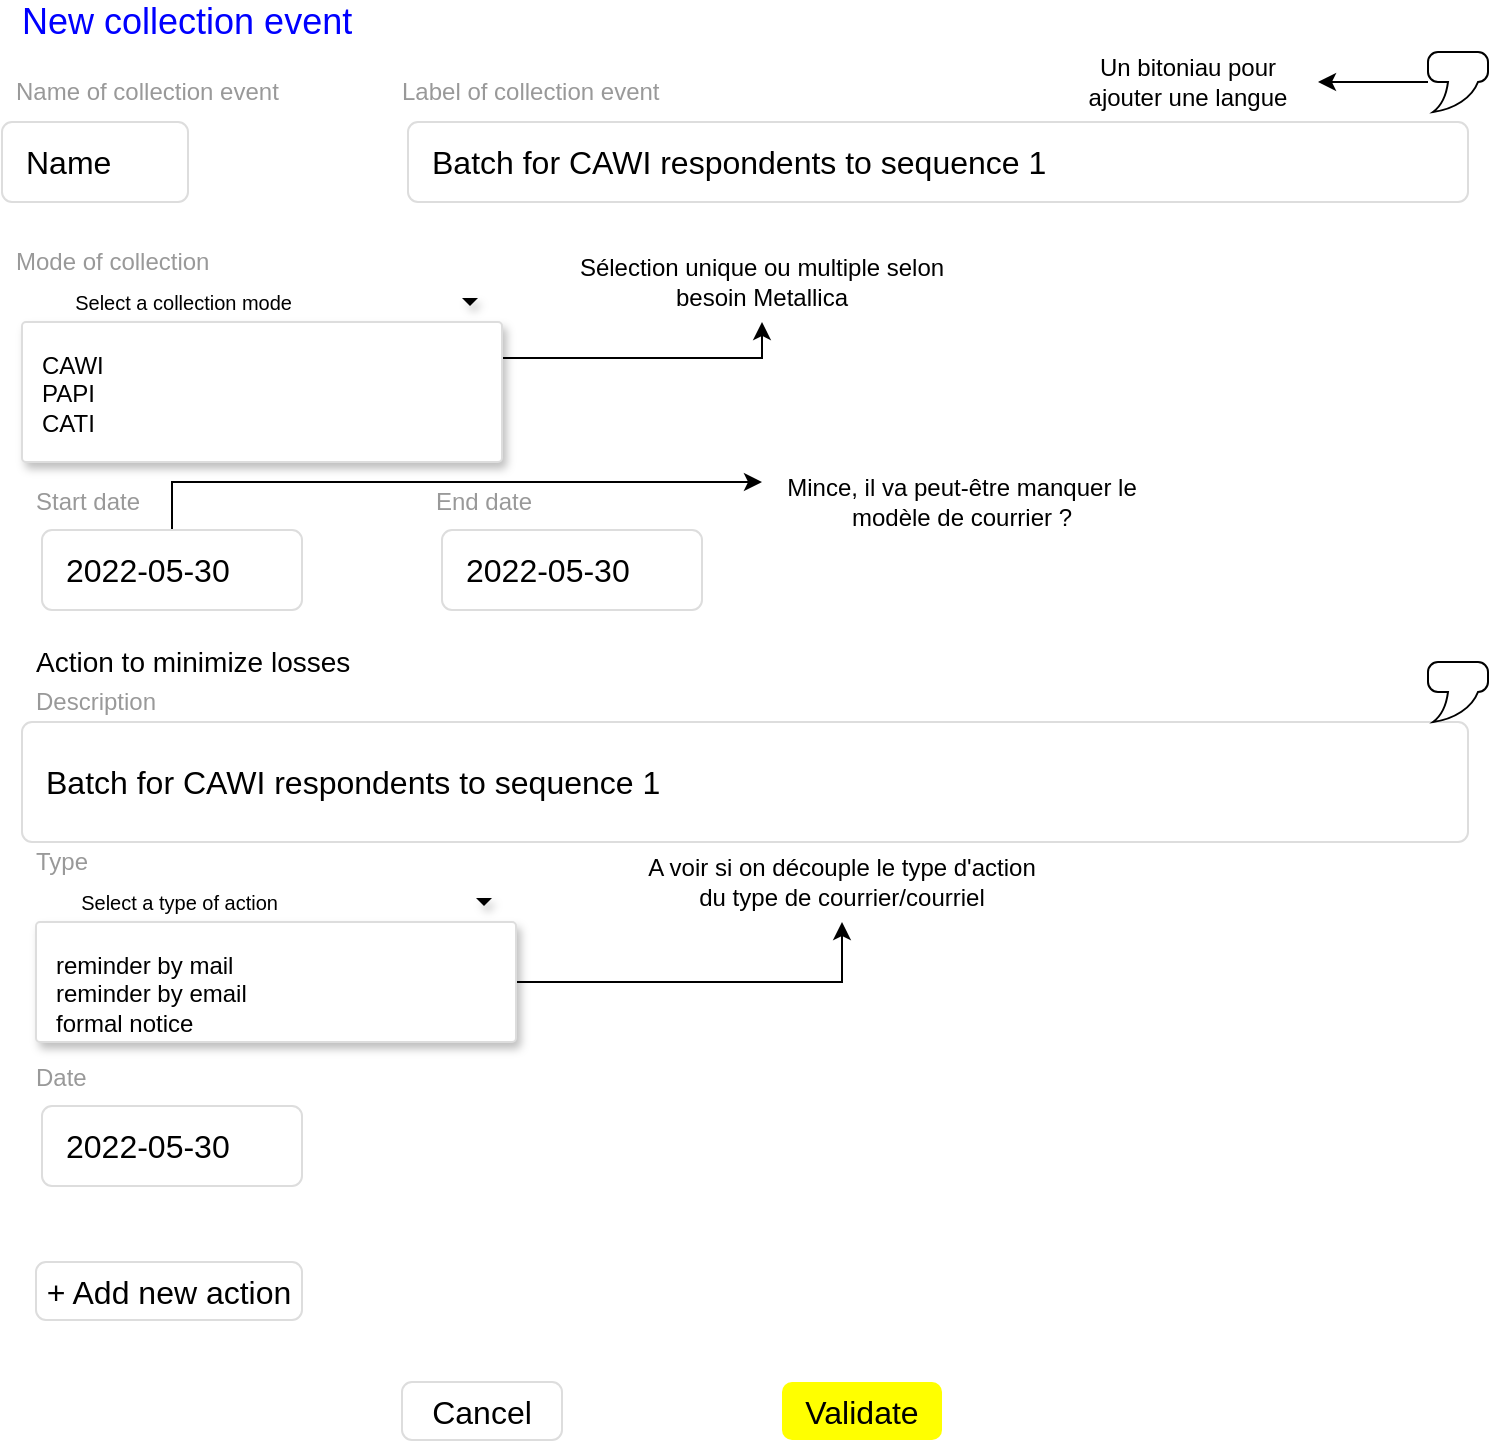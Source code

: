 <mxfile version="18.0.7" type="device"><diagram name="Page-1" id="c9db0220-8083-56f3-ca83-edcdcd058819"><mxGraphModel dx="1108" dy="440" grid="1" gridSize="10" guides="1" tooltips="1" connect="1" arrows="1" fold="1" page="1" pageScale="1.5" pageWidth="826" pageHeight="1169" background="#ffffff" math="0" shadow="0"><root><mxCell id="0" style=";html=1;"/><mxCell id="1" style=";html=1;" parent="0"/><mxCell id="3d76a8aef4d5c911-17" value="Label of collection event" style="html=1;shadow=0;dashed=0;shape=mxgraph.bootstrap.rect;strokeColor=none;fillColor=none;fontColor=#999999;align=left;spacingLeft=5;whiteSpace=wrap;rounded=0;" parent="1" vertex="1"><mxGeometry x="220" y="125" width="200" height="20" as="geometry"/></mxCell><mxCell id="MCrv2TjVYaF10lxBDOlH-2" style="edgeStyle=orthogonalEdgeStyle;rounded=0;orthogonalLoop=1;jettySize=auto;html=1;entryX=0.5;entryY=1;entryDx=0;entryDy=0;" parent="1" source="3d76a8aef4d5c911-27" target="MCrv2TjVYaF10lxBDOlH-1" edge="1"><mxGeometry relative="1" as="geometry"><Array as="points"><mxPoint x="407" y="268"/></Array></mxGeometry></mxCell><mxCell id="3d76a8aef4d5c911-23" value="Mode of collection" style="html=1;shadow=0;dashed=0;shape=mxgraph.bootstrap.rect;strokeColor=none;fillColor=none;fontColor=#999999;align=left;spacingLeft=5;whiteSpace=wrap;rounded=0;" parent="1" vertex="1"><mxGeometry x="27" y="210" width="110" height="20" as="geometry"/></mxCell><mxCell id="3d76a8aef4d5c911-26" value="" style="shape=triangle;strokeColor=none;fillColor=#000000;direction=south;rounded=0;shadow=1;fontSize=12;fontColor=#000000;align=center;html=1;" parent="1" vertex="1"><mxGeometry x="257" y="238" width="8" height="4" as="geometry"/></mxCell><mxCell id="3d76a8aef4d5c911-27" value="&lt;div&gt;CAWI&lt;/div&gt;&lt;div&gt;PAPI&lt;/div&gt;&lt;div&gt;CATI&lt;br&gt;&lt;/div&gt;" style="html=1;shadow=0;dashed=0;shape=mxgraph.bootstrap.rrect;fontSize=12;rSize=2;strokeColor=#dddddd;align=left;verticalAlign=top;spacing=10;shadow=1;whiteSpace=wrap;rounded=0;" parent="1" vertex="1"><mxGeometry x="37" y="250" width="240" height="70" as="geometry"/></mxCell><mxCell id="-qu1YzCTw--MIumMyG8b-5" style="edgeStyle=orthogonalEdgeStyle;rounded=0;orthogonalLoop=1;jettySize=auto;html=1;" parent="1" source="-qu1YzCTw--MIumMyG8b-3" target="-qu1YzCTw--MIumMyG8b-4" edge="1"><mxGeometry relative="1" as="geometry"/></mxCell><mxCell id="-qu1YzCTw--MIumMyG8b-3" value="" style="whiteSpace=wrap;html=1;shape=mxgraph.basic.roundRectCallout;dx=30;dy=15;size=5;boundedLbl=1;" parent="1" vertex="1"><mxGeometry x="740" y="115" width="30" height="30" as="geometry"/></mxCell><mxCell id="-qu1YzCTw--MIumMyG8b-4" value="Un bitoniau pour ajouter une langue" style="text;html=1;strokeColor=none;fillColor=none;align=center;verticalAlign=middle;whiteSpace=wrap;rounded=0;" parent="1" vertex="1"><mxGeometry x="555" y="115" width="130" height="30" as="geometry"/></mxCell><mxCell id="-qu1YzCTw--MIumMyG8b-17" value="&lt;font style=&quot;font-size: 18px;&quot;&gt;New collection event&lt;br&gt;&lt;/font&gt;" style="html=1;shadow=0;dashed=0;shape=mxgraph.bootstrap.rect;strokeColor=none;fillColor=none;fontColor=#0000FF;align=left;spacingLeft=5;whiteSpace=wrap;rounded=0;" parent="1" vertex="1"><mxGeometry x="30" y="90" width="200" height="20" as="geometry"/></mxCell><mxCell id="-qu1YzCTw--MIumMyG8b-21" value="Validate" style="html=1;shadow=0;dashed=0;shape=mxgraph.bootstrap.rrect;rSize=5;fontSize=16;fillColor=#FFFF00;strokeColor=none;fontColor=#000000;whiteSpace=wrap;" parent="1" vertex="1"><mxGeometry x="417" y="780" width="80" height="29" as="geometry"/></mxCell><mxCell id="-qu1YzCTw--MIumMyG8b-22" value="Cancel" style="html=1;shadow=0;dashed=0;shape=mxgraph.bootstrap.rrect;rSize=5;fontSize=16;strokeColor=#dddddd;whiteSpace=wrap;" parent="1" vertex="1"><mxGeometry x="227" y="780" width="80" height="29" as="geometry"/></mxCell><mxCell id="MCrv2TjVYaF10lxBDOlH-1" value="Sélection unique ou multiple selon besoin Metallica" style="text;html=1;strokeColor=none;fillColor=none;align=center;verticalAlign=middle;whiteSpace=wrap;rounded=0;" parent="1" vertex="1"><mxGeometry x="307" y="210" width="200" height="40" as="geometry"/></mxCell><mxCell id="MCrv2TjVYaF10lxBDOlH-3" value="&lt;font style=&quot;font-size: 14px;&quot;&gt;Action to minimize losses&lt;/font&gt;" style="html=1;shadow=0;dashed=0;shape=mxgraph.bootstrap.rect;strokeColor=none;fillColor=none;fontColor=#000000;align=left;spacingLeft=5;whiteSpace=wrap;rounded=0;" parent="1" vertex="1"><mxGeometry x="37" y="410" width="200" height="20" as="geometry"/></mxCell><mxCell id="MCrv2TjVYaF10lxBDOlH-4" value="Select a collection mode" style="html=1;shadow=0;dashed=0;shape=mxgraph.bootstrap.rect;strokeColor=none;fillColor=none;align=right;fontSize=10;whiteSpace=wrap;rounded=0;" parent="1" vertex="1"><mxGeometry x="37" y="230" width="137" height="20" as="geometry"/></mxCell><mxCell id="MCrv2TjVYaF10lxBDOlH-5" value="" style="shape=triangle;strokeColor=none;fillColor=#000000;direction=south;rounded=0;shadow=1;fontSize=12;fontColor=#000000;align=center;html=1;" parent="1" vertex="1"><mxGeometry x="264" y="538" width="8" height="4" as="geometry"/></mxCell><mxCell id="MCrv2TjVYaF10lxBDOlH-15" style="edgeStyle=orthogonalEdgeStyle;rounded=0;orthogonalLoop=1;jettySize=auto;html=1;entryX=0.5;entryY=1;entryDx=0;entryDy=0;" parent="1" source="MCrv2TjVYaF10lxBDOlH-6" target="MCrv2TjVYaF10lxBDOlH-14" edge="1"><mxGeometry relative="1" as="geometry"/></mxCell><mxCell id="MCrv2TjVYaF10lxBDOlH-6" value="&lt;div&gt;reminder by mail&lt;br&gt;&lt;/div&gt;&lt;div&gt;reminder by email&lt;/div&gt;&lt;div&gt;formal notice&lt;br&gt;&lt;/div&gt;" style="html=1;shadow=0;dashed=0;shape=mxgraph.bootstrap.rrect;fontSize=12;rSize=2;strokeColor=#dddddd;align=left;verticalAlign=top;spacing=10;shadow=1;whiteSpace=wrap;rounded=0;" parent="1" vertex="1"><mxGeometry x="44" y="550" width="240" height="60" as="geometry"/></mxCell><mxCell id="MCrv2TjVYaF10lxBDOlH-7" value="Select a type of action" style="html=1;shadow=0;dashed=0;shape=mxgraph.bootstrap.rect;strokeColor=none;fillColor=none;align=right;fontSize=10;whiteSpace=wrap;rounded=0;" parent="1" vertex="1"><mxGeometry x="47" y="530" width="120" height="20" as="geometry"/></mxCell><mxCell id="MCrv2TjVYaF10lxBDOlH-8" value="+ Add new action" style="html=1;shadow=0;dashed=0;shape=mxgraph.bootstrap.rrect;rSize=5;fontSize=16;strokeColor=#dddddd;whiteSpace=wrap;" parent="1" vertex="1"><mxGeometry x="44" y="720" width="133" height="29" as="geometry"/></mxCell><mxCell id="MCrv2TjVYaF10lxBDOlH-9" value="Date" style="html=1;shadow=0;dashed=0;shape=mxgraph.bootstrap.rect;strokeColor=none;fillColor=none;fontColor=#999999;align=left;spacingLeft=5;whiteSpace=wrap;rounded=0;" parent="1" vertex="1"><mxGeometry x="37" y="618" width="200" height="20" as="geometry"/></mxCell><mxCell id="MCrv2TjVYaF10lxBDOlH-12" value="Batch for CAWI respondents to sequence 1" style="html=1;shadow=0;dashed=0;shape=mxgraph.bootstrap.rrect;rSize=5;strokeColor=#dddddd;;align=left;spacingLeft=10;fontSize=16;whiteSpace=wrap;rounded=0;" parent="1" vertex="1"><mxGeometry x="230" y="150" width="530" height="40" as="geometry"/></mxCell><mxCell id="MCrv2TjVYaF10lxBDOlH-13" value="2022-05-30" style="html=1;shadow=0;dashed=0;shape=mxgraph.bootstrap.rrect;rSize=5;strokeColor=#dddddd;align=left;spacingLeft=10;fontSize=16;whiteSpace=wrap;rounded=0;" parent="1" vertex="1"><mxGeometry x="47" y="642" width="130" height="40" as="geometry"/></mxCell><mxCell id="MCrv2TjVYaF10lxBDOlH-14" value="A voir si on découple le type d'action du type de courrier/courriel" style="text;html=1;strokeColor=none;fillColor=none;align=center;verticalAlign=middle;whiteSpace=wrap;rounded=0;" parent="1" vertex="1"><mxGeometry x="347" y="510" width="200" height="40" as="geometry"/></mxCell><mxCell id="MCrv2TjVYaF10lxBDOlH-17" value="Name of collection event" style="html=1;shadow=0;dashed=0;shape=mxgraph.bootstrap.rect;strokeColor=none;fillColor=none;fontColor=#999999;align=left;spacingLeft=5;whiteSpace=wrap;rounded=0;" parent="1" vertex="1"><mxGeometry x="27" y="125" width="200" height="20" as="geometry"/></mxCell><mxCell id="MCrv2TjVYaF10lxBDOlH-19" value="Name" style="html=1;shadow=0;dashed=0;shape=mxgraph.bootstrap.rrect;rSize=5;strokeColor=#dddddd;;align=left;spacingLeft=10;fontSize=16;whiteSpace=wrap;rounded=0;" parent="1" vertex="1"><mxGeometry x="27" y="150" width="93" height="40" as="geometry"/></mxCell><mxCell id="MCrv2TjVYaF10lxBDOlH-21" value="Description" style="html=1;shadow=0;dashed=0;shape=mxgraph.bootstrap.rect;strokeColor=none;fillColor=none;fontColor=#999999;align=left;spacingLeft=5;whiteSpace=wrap;rounded=0;" parent="1" vertex="1"><mxGeometry x="37" y="430" width="200" height="20" as="geometry"/></mxCell><mxCell id="MCrv2TjVYaF10lxBDOlH-22" value="Batch for CAWI respondents to sequence 1" style="html=1;shadow=0;dashed=0;shape=mxgraph.bootstrap.rrect;rSize=5;strokeColor=#dddddd;align=left;spacingLeft=10;fontSize=16;whiteSpace=wrap;rounded=0;" parent="1" vertex="1"><mxGeometry x="37" y="450" width="723" height="60" as="geometry"/></mxCell><mxCell id="MCrv2TjVYaF10lxBDOlH-23" value="" style="whiteSpace=wrap;html=1;shape=mxgraph.basic.roundRectCallout;dx=30;dy=15;size=5;boundedLbl=1;" parent="1" vertex="1"><mxGeometry x="740" y="420" width="30" height="30" as="geometry"/></mxCell><mxCell id="MCrv2TjVYaF10lxBDOlH-24" value="Type" style="html=1;shadow=0;dashed=0;shape=mxgraph.bootstrap.rect;strokeColor=none;fillColor=none;fontColor=#999999;align=left;spacingLeft=5;whiteSpace=wrap;rounded=0;" parent="1" vertex="1"><mxGeometry x="37" y="510" width="50" height="20" as="geometry"/></mxCell><mxCell id="MCrv2TjVYaF10lxBDOlH-25" value="Start date" style="html=1;shadow=0;dashed=0;shape=mxgraph.bootstrap.rect;strokeColor=none;fillColor=none;fontColor=#999999;align=left;spacingLeft=5;whiteSpace=wrap;rounded=0;" parent="1" vertex="1"><mxGeometry x="37" y="330" width="70" height="20" as="geometry"/></mxCell><mxCell id="MCrv2TjVYaF10lxBDOlH-31" style="edgeStyle=orthogonalEdgeStyle;rounded=0;orthogonalLoop=1;jettySize=auto;html=1;fontSize=18;" parent="1" source="MCrv2TjVYaF10lxBDOlH-26" target="MCrv2TjVYaF10lxBDOlH-30" edge="1"><mxGeometry relative="1" as="geometry"><Array as="points"><mxPoint x="112" y="330"/></Array></mxGeometry></mxCell><mxCell id="MCrv2TjVYaF10lxBDOlH-26" value="2022-05-30" style="html=1;shadow=0;dashed=0;shape=mxgraph.bootstrap.rrect;rSize=5;strokeColor=#dddddd;align=left;spacingLeft=10;fontSize=16;whiteSpace=wrap;rounded=0;" parent="1" vertex="1"><mxGeometry x="47" y="354" width="130" height="40" as="geometry"/></mxCell><mxCell id="MCrv2TjVYaF10lxBDOlH-28" value="End date" style="html=1;shadow=0;dashed=0;shape=mxgraph.bootstrap.rect;strokeColor=none;fillColor=none;fontColor=#999999;align=left;spacingLeft=5;whiteSpace=wrap;rounded=0;" parent="1" vertex="1"><mxGeometry x="237" y="330" width="70" height="20" as="geometry"/></mxCell><mxCell id="MCrv2TjVYaF10lxBDOlH-29" value="2022-05-30" style="html=1;shadow=0;dashed=0;shape=mxgraph.bootstrap.rrect;rSize=5;strokeColor=#dddddd;align=left;spacingLeft=10;fontSize=16;whiteSpace=wrap;rounded=0;" parent="1" vertex="1"><mxGeometry x="247" y="354" width="130" height="40" as="geometry"/></mxCell><mxCell id="MCrv2TjVYaF10lxBDOlH-30" value="Mince, il va peut-être manquer le modèle de courrier ?" style="text;html=1;strokeColor=none;fillColor=none;align=center;verticalAlign=middle;whiteSpace=wrap;rounded=0;" parent="1" vertex="1"><mxGeometry x="407" y="320" width="200" height="40" as="geometry"/></mxCell></root></mxGraphModel></diagram></mxfile>